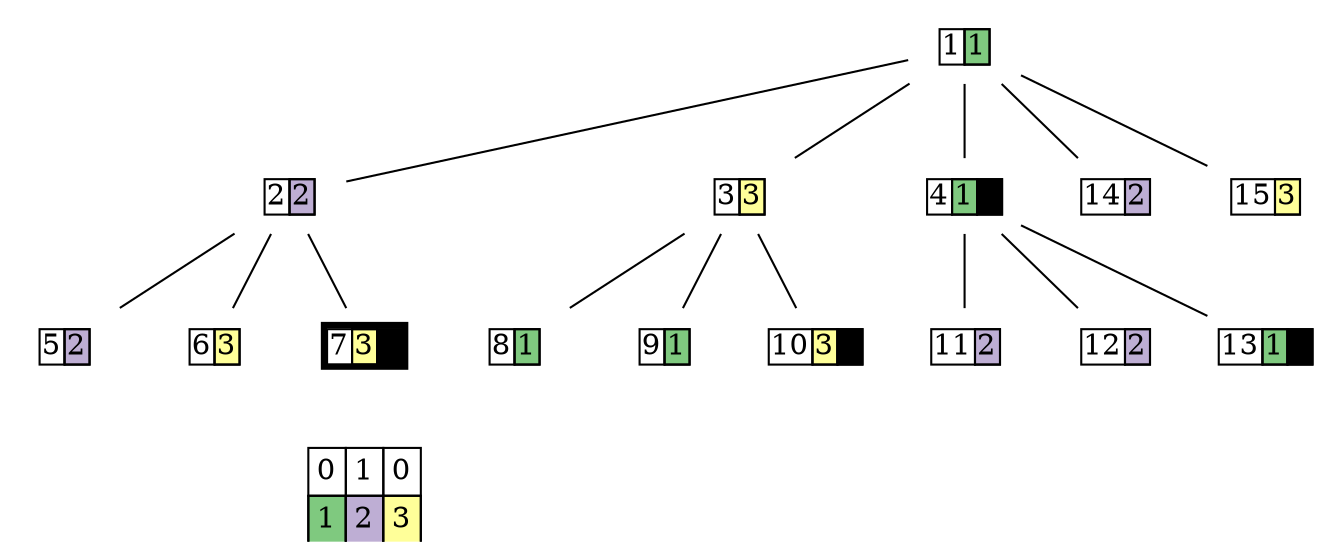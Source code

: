 graph cf600e {
    node[shape=plaintext fixedsize=true fillcolor=white colorscheme=accent8 ];

1--2;
1--3;
1--4;
1--14;
1--15;
2--5;
2--6;
2--7;
3--8;
3--9;
3--10;
4--11;
4--12;
4--13;
1[ label=< <TABLE CELLBORDER="1" BORDER="0" CELLSPACING="0" CELLPADDING="0"> <tr>
            <td PORT="" >1</td>
            <td PORT="" BGCOLOR="1">1</td>
        </tr> </TABLE> > ]
2[ label=< <TABLE CELLBORDER="1" BORDER="0" CELLSPACING="0" CELLPADDING="0"> <tr>
            <td PORT="" >2</td>
            <td PORT="" BGCOLOR="2">2</td>
        </tr> </TABLE> > ]
3[ label=< <TABLE CELLBORDER="1" BORDER="0" CELLSPACING="0" CELLPADDING="0"> <tr>
            <td PORT="" >3</td>
            <td PORT="" BGCOLOR="4">3</td>
        </tr> </TABLE> > ]
4[ label=< <TABLE CELLBORDER="1" BORDER="0" CELLSPACING="0" CELLPADDING="0"> <tr>
            <td PORT="" >4</td>
            <td PORT="" BGCOLOR="1">1</td>
            <td PORT="" BGCOLOR="9">h</td>
        </tr> </TABLE> > ]
5[ label=< <TABLE CELLBORDER="1" BORDER="0" CELLSPACING="0" CELLPADDING="0"> <tr>
            <td PORT="" >5</td>
            <td PORT="" BGCOLOR="2">2</td>
        </tr> </TABLE> > ]
6[ label=< <TABLE CELLBORDER="1" BORDER="0" CELLSPACING="0" CELLPADDING="0"> <tr>
            <td PORT="" >6</td>
            <td PORT="" BGCOLOR="4">3</td>
        </tr> </TABLE> > ]
7[ label=< <TABLE CELLBORDER="1" BORDER="3" CELLSPACING="0" CELLPADDING="0"> <tr>
            <td PORT="" >7</td>
            <td PORT="" BGCOLOR="4">3</td>
            <td PORT="" BGCOLOR="9">h</td>
        </tr> </TABLE> > ]
8[ label=< <TABLE CELLBORDER="1" BORDER="0" CELLSPACING="0" CELLPADDING="0"> <tr>
            <td PORT="" >8</td>
            <td PORT="" BGCOLOR="1">1</td>
        </tr> </TABLE> > ]
9[ label=< <TABLE CELLBORDER="1" BORDER="0" CELLSPACING="0" CELLPADDING="0"> <tr>
            <td PORT="" >9</td>
            <td PORT="" BGCOLOR="1">1</td>
        </tr> </TABLE> > ]
10[ label=< <TABLE CELLBORDER="1" BORDER="0" CELLSPACING="0" CELLPADDING="0"> <tr>
            <td PORT="" >10</td>
            <td PORT="" BGCOLOR="4">3</td>
            <td PORT="" BGCOLOR="9">h</td>
        </tr> </TABLE> > ]
11[ label=< <TABLE CELLBORDER="1" BORDER="0" CELLSPACING="0" CELLPADDING="0"> <tr>
            <td PORT="" >11</td>
            <td PORT="" BGCOLOR="2">2</td>
        </tr> </TABLE> > ]
12[ label=< <TABLE CELLBORDER="1" BORDER="0" CELLSPACING="0" CELLPADDING="0"> <tr>
            <td PORT="" >12</td>
            <td PORT="" BGCOLOR="2">2</td>
        </tr> </TABLE> > ]
13[ label=< <TABLE CELLBORDER="1" BORDER="0" CELLSPACING="0" CELLPADDING="0"> <tr>
            <td PORT="" >13</td>
            <td PORT="" BGCOLOR="1">1</td>
            <td PORT="" BGCOLOR="9">h</td>
        </tr> </TABLE> > ]
14[ label=< <TABLE CELLBORDER="1" BORDER="0" CELLSPACING="0" CELLPADDING="0"> <tr>
            <td PORT="" >14</td>
            <td PORT="" BGCOLOR="2">2</td>
        </tr> </TABLE> > ]
15[ label=< <TABLE CELLBORDER="1" BORDER="0" CELLSPACING="0" CELLPADDING="0"> <tr>
            <td PORT="" >15</td>
            <td PORT="" BGCOLOR="4">3</td>
        </tr> </TABLE> > ]
        7--cnt[style=invis];
cnt[ label=< <TABLE CELLBORDER="1" BORDER="0" CELLSPACING="0" CELLPADDING="3"> 
    <tr>
        <td PORT="" >0</td>
        <td PORT="" >1</td>
        <td PORT="" >0</td>
    </tr> 
    <tr>
        <td PORT="" BGCOLOR="1">1</td>
        <td PORT="" BGCOLOR="2">2</td>
        <td PORT="" BGCOLOR="4">3</td>
    </tr> 
    </TABLE> > ]
}

